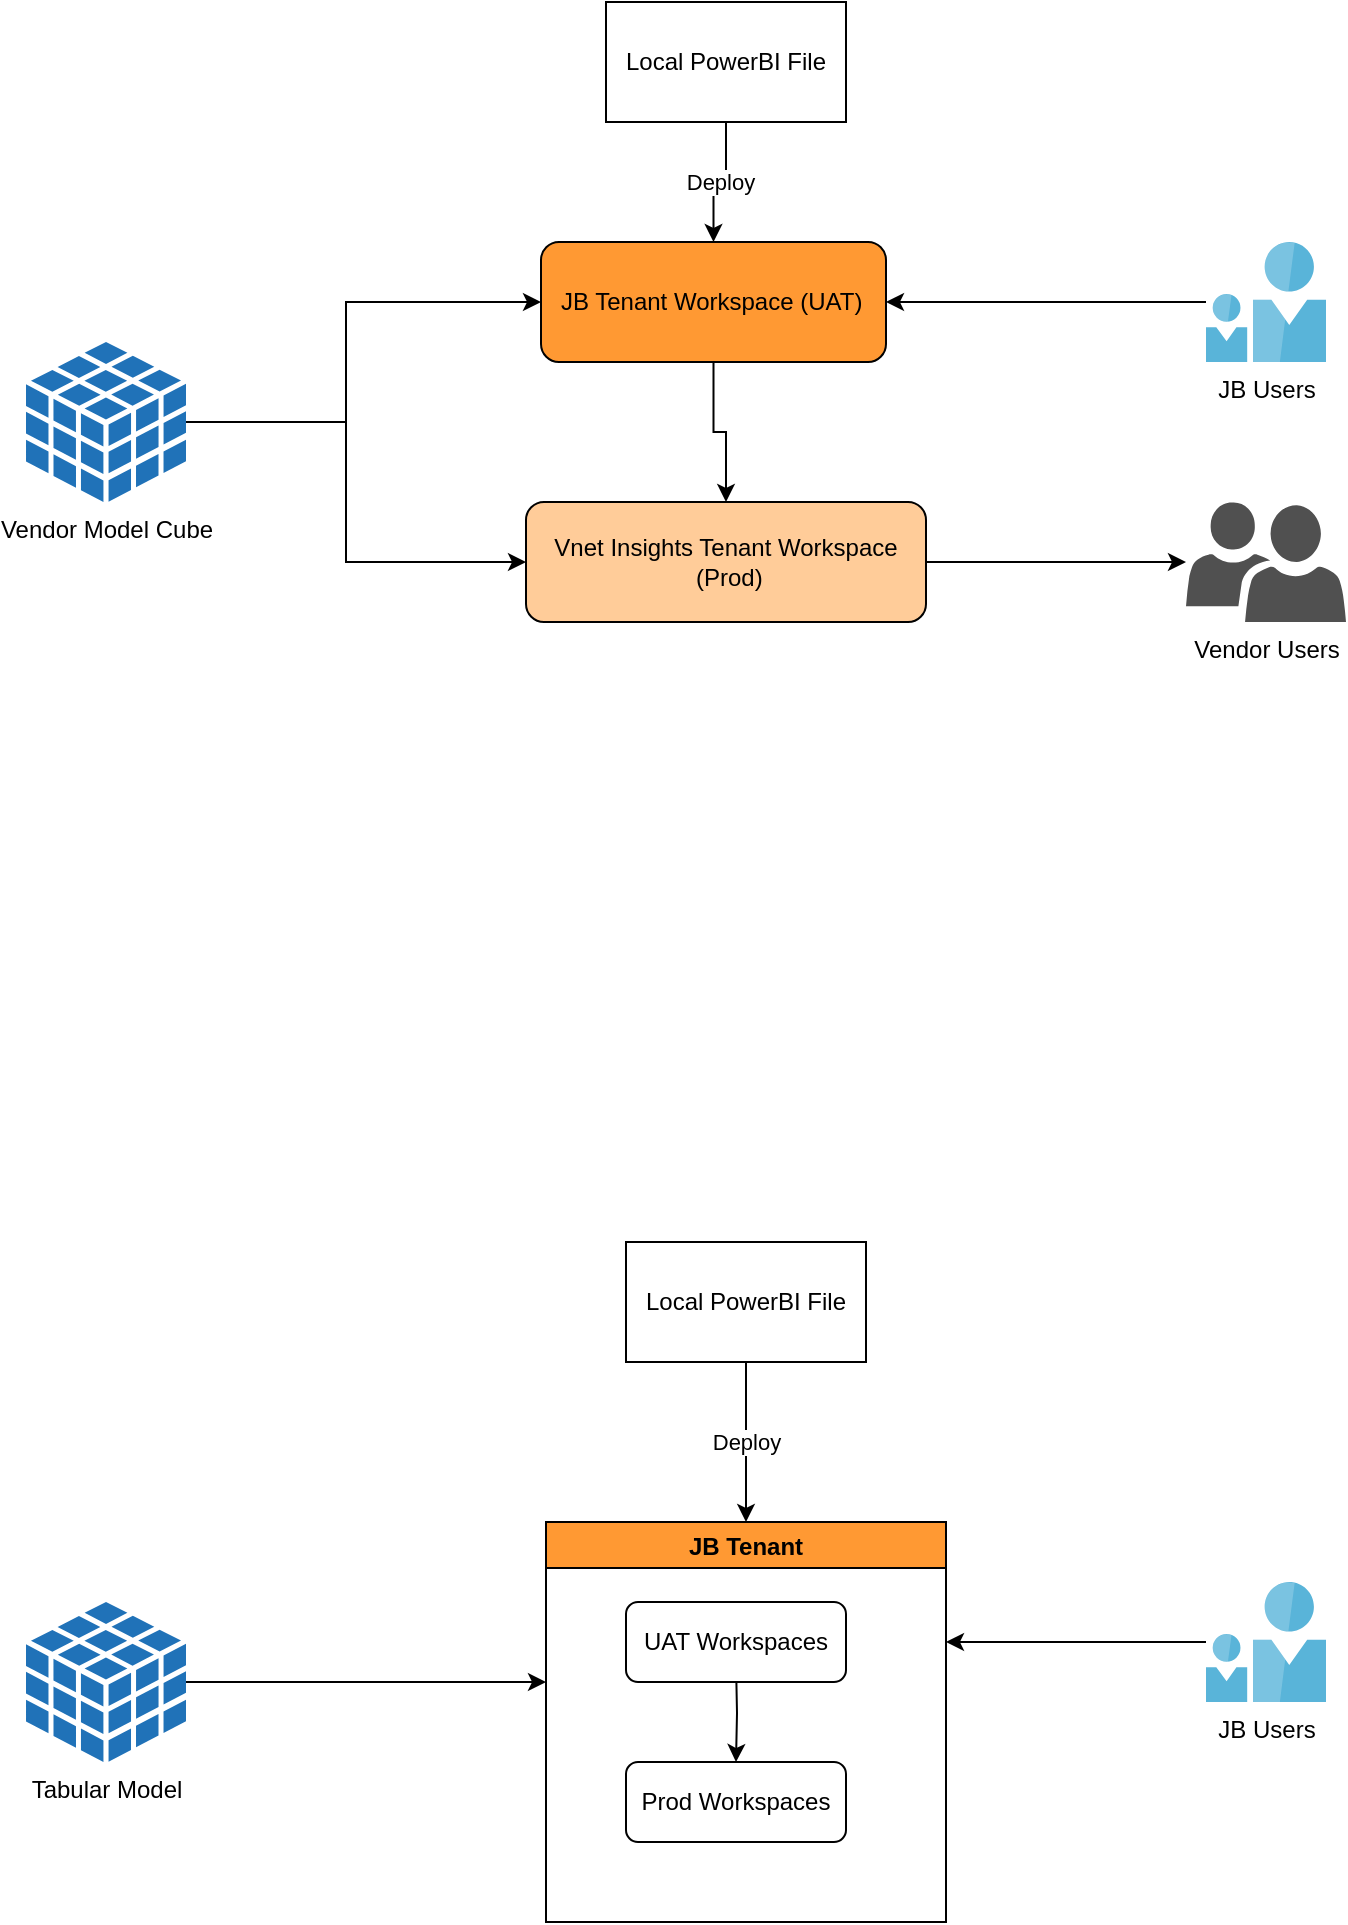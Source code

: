 <mxfile version="15.7.3" type="github">
  <diagram id="sqKomhvCMvpB2JhLXuNg" name="Page-1">
    <mxGraphModel dx="2708" dy="908" grid="1" gridSize="10" guides="1" tooltips="1" connect="1" arrows="1" fold="1" page="1" pageScale="1" pageWidth="850" pageHeight="1100" math="0" shadow="0">
      <root>
        <mxCell id="0" />
        <mxCell id="1" parent="0" />
        <mxCell id="19OGjWhp_tHzXocg0BvG-8" style="edgeStyle=orthogonalEdgeStyle;rounded=0;orthogonalLoop=1;jettySize=auto;html=1;entryX=0.5;entryY=0;entryDx=0;entryDy=0;" edge="1" parent="1" source="19OGjWhp_tHzXocg0BvG-1" target="19OGjWhp_tHzXocg0BvG-2">
          <mxGeometry relative="1" as="geometry" />
        </mxCell>
        <mxCell id="19OGjWhp_tHzXocg0BvG-1" value="JB Tenant Workspace (UAT)&amp;nbsp;" style="rounded=1;whiteSpace=wrap;html=1;fillColor=#FF9933;" vertex="1" parent="1">
          <mxGeometry x="317.5" y="150" width="172.5" height="60" as="geometry" />
        </mxCell>
        <mxCell id="19OGjWhp_tHzXocg0BvG-40" style="edgeStyle=orthogonalEdgeStyle;rounded=0;orthogonalLoop=1;jettySize=auto;html=1;" edge="1" parent="1" source="19OGjWhp_tHzXocg0BvG-2" target="19OGjWhp_tHzXocg0BvG-11">
          <mxGeometry relative="1" as="geometry">
            <mxPoint x="410.0" y="392" as="targetPoint" />
          </mxGeometry>
        </mxCell>
        <mxCell id="19OGjWhp_tHzXocg0BvG-2" value="Vnet Insights Tenant Workspace&lt;br&gt;&amp;nbsp;(Prod)" style="rounded=1;whiteSpace=wrap;html=1;fillColor=#FFCC99;" vertex="1" parent="1">
          <mxGeometry x="310" y="280" width="200" height="60" as="geometry" />
        </mxCell>
        <mxCell id="19OGjWhp_tHzXocg0BvG-4" value="Deploy" style="edgeStyle=orthogonalEdgeStyle;rounded=0;orthogonalLoop=1;jettySize=auto;html=1;" edge="1" parent="1" source="19OGjWhp_tHzXocg0BvG-3" target="19OGjWhp_tHzXocg0BvG-1">
          <mxGeometry relative="1" as="geometry" />
        </mxCell>
        <mxCell id="19OGjWhp_tHzXocg0BvG-3" value="Local PowerBI File" style="rounded=0;whiteSpace=wrap;html=1;" vertex="1" parent="1">
          <mxGeometry x="350" y="30" width="120" height="60" as="geometry" />
        </mxCell>
        <mxCell id="19OGjWhp_tHzXocg0BvG-7" style="edgeStyle=orthogonalEdgeStyle;rounded=0;orthogonalLoop=1;jettySize=auto;html=1;exitX=0.5;exitY=1;exitDx=0;exitDy=0;" edge="1" parent="1" source="19OGjWhp_tHzXocg0BvG-2" target="19OGjWhp_tHzXocg0BvG-2">
          <mxGeometry relative="1" as="geometry" />
        </mxCell>
        <mxCell id="19OGjWhp_tHzXocg0BvG-11" value="Vendor Users" style="sketch=0;pointerEvents=1;shadow=0;dashed=0;html=1;strokeColor=none;labelPosition=center;verticalLabelPosition=bottom;verticalAlign=top;align=center;fillColor=#505050;shape=mxgraph.mscae.intune.user_group" vertex="1" parent="1">
          <mxGeometry x="640" y="280" width="80" height="60" as="geometry" />
        </mxCell>
        <mxCell id="19OGjWhp_tHzXocg0BvG-14" style="edgeStyle=orthogonalEdgeStyle;rounded=0;orthogonalLoop=1;jettySize=auto;html=1;" edge="1" parent="1" source="19OGjWhp_tHzXocg0BvG-13" target="19OGjWhp_tHzXocg0BvG-1">
          <mxGeometry relative="1" as="geometry">
            <Array as="points">
              <mxPoint x="220" y="240" />
              <mxPoint x="220" y="180" />
            </Array>
          </mxGeometry>
        </mxCell>
        <mxCell id="19OGjWhp_tHzXocg0BvG-16" style="edgeStyle=orthogonalEdgeStyle;rounded=0;orthogonalLoop=1;jettySize=auto;html=1;" edge="1" parent="1" source="19OGjWhp_tHzXocg0BvG-13" target="19OGjWhp_tHzXocg0BvG-2">
          <mxGeometry relative="1" as="geometry">
            <Array as="points">
              <mxPoint x="220" y="240" />
              <mxPoint x="220" y="310" />
            </Array>
          </mxGeometry>
        </mxCell>
        <mxCell id="19OGjWhp_tHzXocg0BvG-13" value="Vendor Model Cube" style="sketch=0;shadow=0;dashed=0;html=1;strokeColor=none;labelPosition=center;verticalLabelPosition=bottom;verticalAlign=top;outlineConnect=0;align=center;shape=mxgraph.office.databases.database_cube;fillColor=#2072B8;" vertex="1" parent="1">
          <mxGeometry x="60" y="200" width="80" height="80" as="geometry" />
        </mxCell>
        <mxCell id="19OGjWhp_tHzXocg0BvG-45" style="edgeStyle=orthogonalEdgeStyle;rounded=0;orthogonalLoop=1;jettySize=auto;html=1;" edge="1" parent="1" source="19OGjWhp_tHzXocg0BvG-17" target="19OGjWhp_tHzXocg0BvG-1">
          <mxGeometry relative="1" as="geometry" />
        </mxCell>
        <mxCell id="19OGjWhp_tHzXocg0BvG-17" value="JB Users" style="sketch=0;aspect=fixed;html=1;points=[];align=center;image;fontSize=12;image=img/lib/mscae/Two_User_Icon.svg;" vertex="1" parent="1">
          <mxGeometry x="650" y="150" width="60" height="60" as="geometry" />
        </mxCell>
        <mxCell id="19OGjWhp_tHzXocg0BvG-23" value="Deploy" style="edgeStyle=orthogonalEdgeStyle;rounded=0;orthogonalLoop=1;jettySize=auto;html=1;entryX=0.5;entryY=0;entryDx=0;entryDy=0;" edge="1" parent="1" source="19OGjWhp_tHzXocg0BvG-24" target="19OGjWhp_tHzXocg0BvG-35">
          <mxGeometry relative="1" as="geometry">
            <mxPoint x="420" y="750" as="targetPoint" />
          </mxGeometry>
        </mxCell>
        <mxCell id="19OGjWhp_tHzXocg0BvG-24" value="Local PowerBI File" style="rounded=0;whiteSpace=wrap;html=1;" vertex="1" parent="1">
          <mxGeometry x="360" y="650" width="120" height="60" as="geometry" />
        </mxCell>
        <mxCell id="19OGjWhp_tHzXocg0BvG-25" style="edgeStyle=orthogonalEdgeStyle;rounded=0;orthogonalLoop=1;jettySize=auto;html=1;exitX=0.5;exitY=1;exitDx=0;exitDy=0;" edge="1" parent="1">
          <mxGeometry relative="1" as="geometry">
            <mxPoint x="450" y="930" as="sourcePoint" />
            <mxPoint x="450" y="930" as="targetPoint" />
          </mxGeometry>
        </mxCell>
        <mxCell id="19OGjWhp_tHzXocg0BvG-28" style="edgeStyle=orthogonalEdgeStyle;rounded=0;orthogonalLoop=1;jettySize=auto;html=1;" edge="1" parent="1" source="19OGjWhp_tHzXocg0BvG-30">
          <mxGeometry relative="1" as="geometry">
            <Array as="points">
              <mxPoint x="240" y="870" />
            </Array>
            <mxPoint x="320" y="870" as="targetPoint" />
          </mxGeometry>
        </mxCell>
        <mxCell id="19OGjWhp_tHzXocg0BvG-30" value="Tabular Model" style="sketch=0;shadow=0;dashed=0;html=1;strokeColor=none;labelPosition=center;verticalLabelPosition=bottom;verticalAlign=top;outlineConnect=0;align=center;shape=mxgraph.office.databases.database_cube;fillColor=#2072B8;" vertex="1" parent="1">
          <mxGeometry x="60" y="830" width="80" height="80" as="geometry" />
        </mxCell>
        <mxCell id="19OGjWhp_tHzXocg0BvG-31" style="edgeStyle=orthogonalEdgeStyle;rounded=0;orthogonalLoop=1;jettySize=auto;html=1;" edge="1" parent="1" source="19OGjWhp_tHzXocg0BvG-32">
          <mxGeometry relative="1" as="geometry">
            <mxPoint x="520" y="850" as="targetPoint" />
          </mxGeometry>
        </mxCell>
        <mxCell id="19OGjWhp_tHzXocg0BvG-32" value="JB Users" style="sketch=0;aspect=fixed;html=1;points=[];align=center;image;fontSize=12;image=img/lib/mscae/Two_User_Icon.svg;" vertex="1" parent="1">
          <mxGeometry x="650" y="820" width="60" height="60" as="geometry" />
        </mxCell>
        <mxCell id="19OGjWhp_tHzXocg0BvG-35" value="JB Tenant" style="swimlane;fillColor=#FF9933;" vertex="1" parent="1">
          <mxGeometry x="320" y="790" width="200" height="200" as="geometry" />
        </mxCell>
        <mxCell id="19OGjWhp_tHzXocg0BvG-38" value="" style="edgeStyle=orthogonalEdgeStyle;rounded=0;orthogonalLoop=1;jettySize=auto;html=1;" edge="1" parent="19OGjWhp_tHzXocg0BvG-35" target="19OGjWhp_tHzXocg0BvG-37">
          <mxGeometry relative="1" as="geometry">
            <mxPoint x="95" y="70" as="sourcePoint" />
          </mxGeometry>
        </mxCell>
        <mxCell id="19OGjWhp_tHzXocg0BvG-36" value="UAT Workspaces" style="rounded=1;whiteSpace=wrap;html=1;" vertex="1" parent="19OGjWhp_tHzXocg0BvG-35">
          <mxGeometry x="40" y="40" width="110" height="40" as="geometry" />
        </mxCell>
        <mxCell id="19OGjWhp_tHzXocg0BvG-37" value="Prod Workspaces" style="rounded=1;whiteSpace=wrap;html=1;" vertex="1" parent="19OGjWhp_tHzXocg0BvG-35">
          <mxGeometry x="40" y="120" width="110" height="40" as="geometry" />
        </mxCell>
      </root>
    </mxGraphModel>
  </diagram>
</mxfile>
